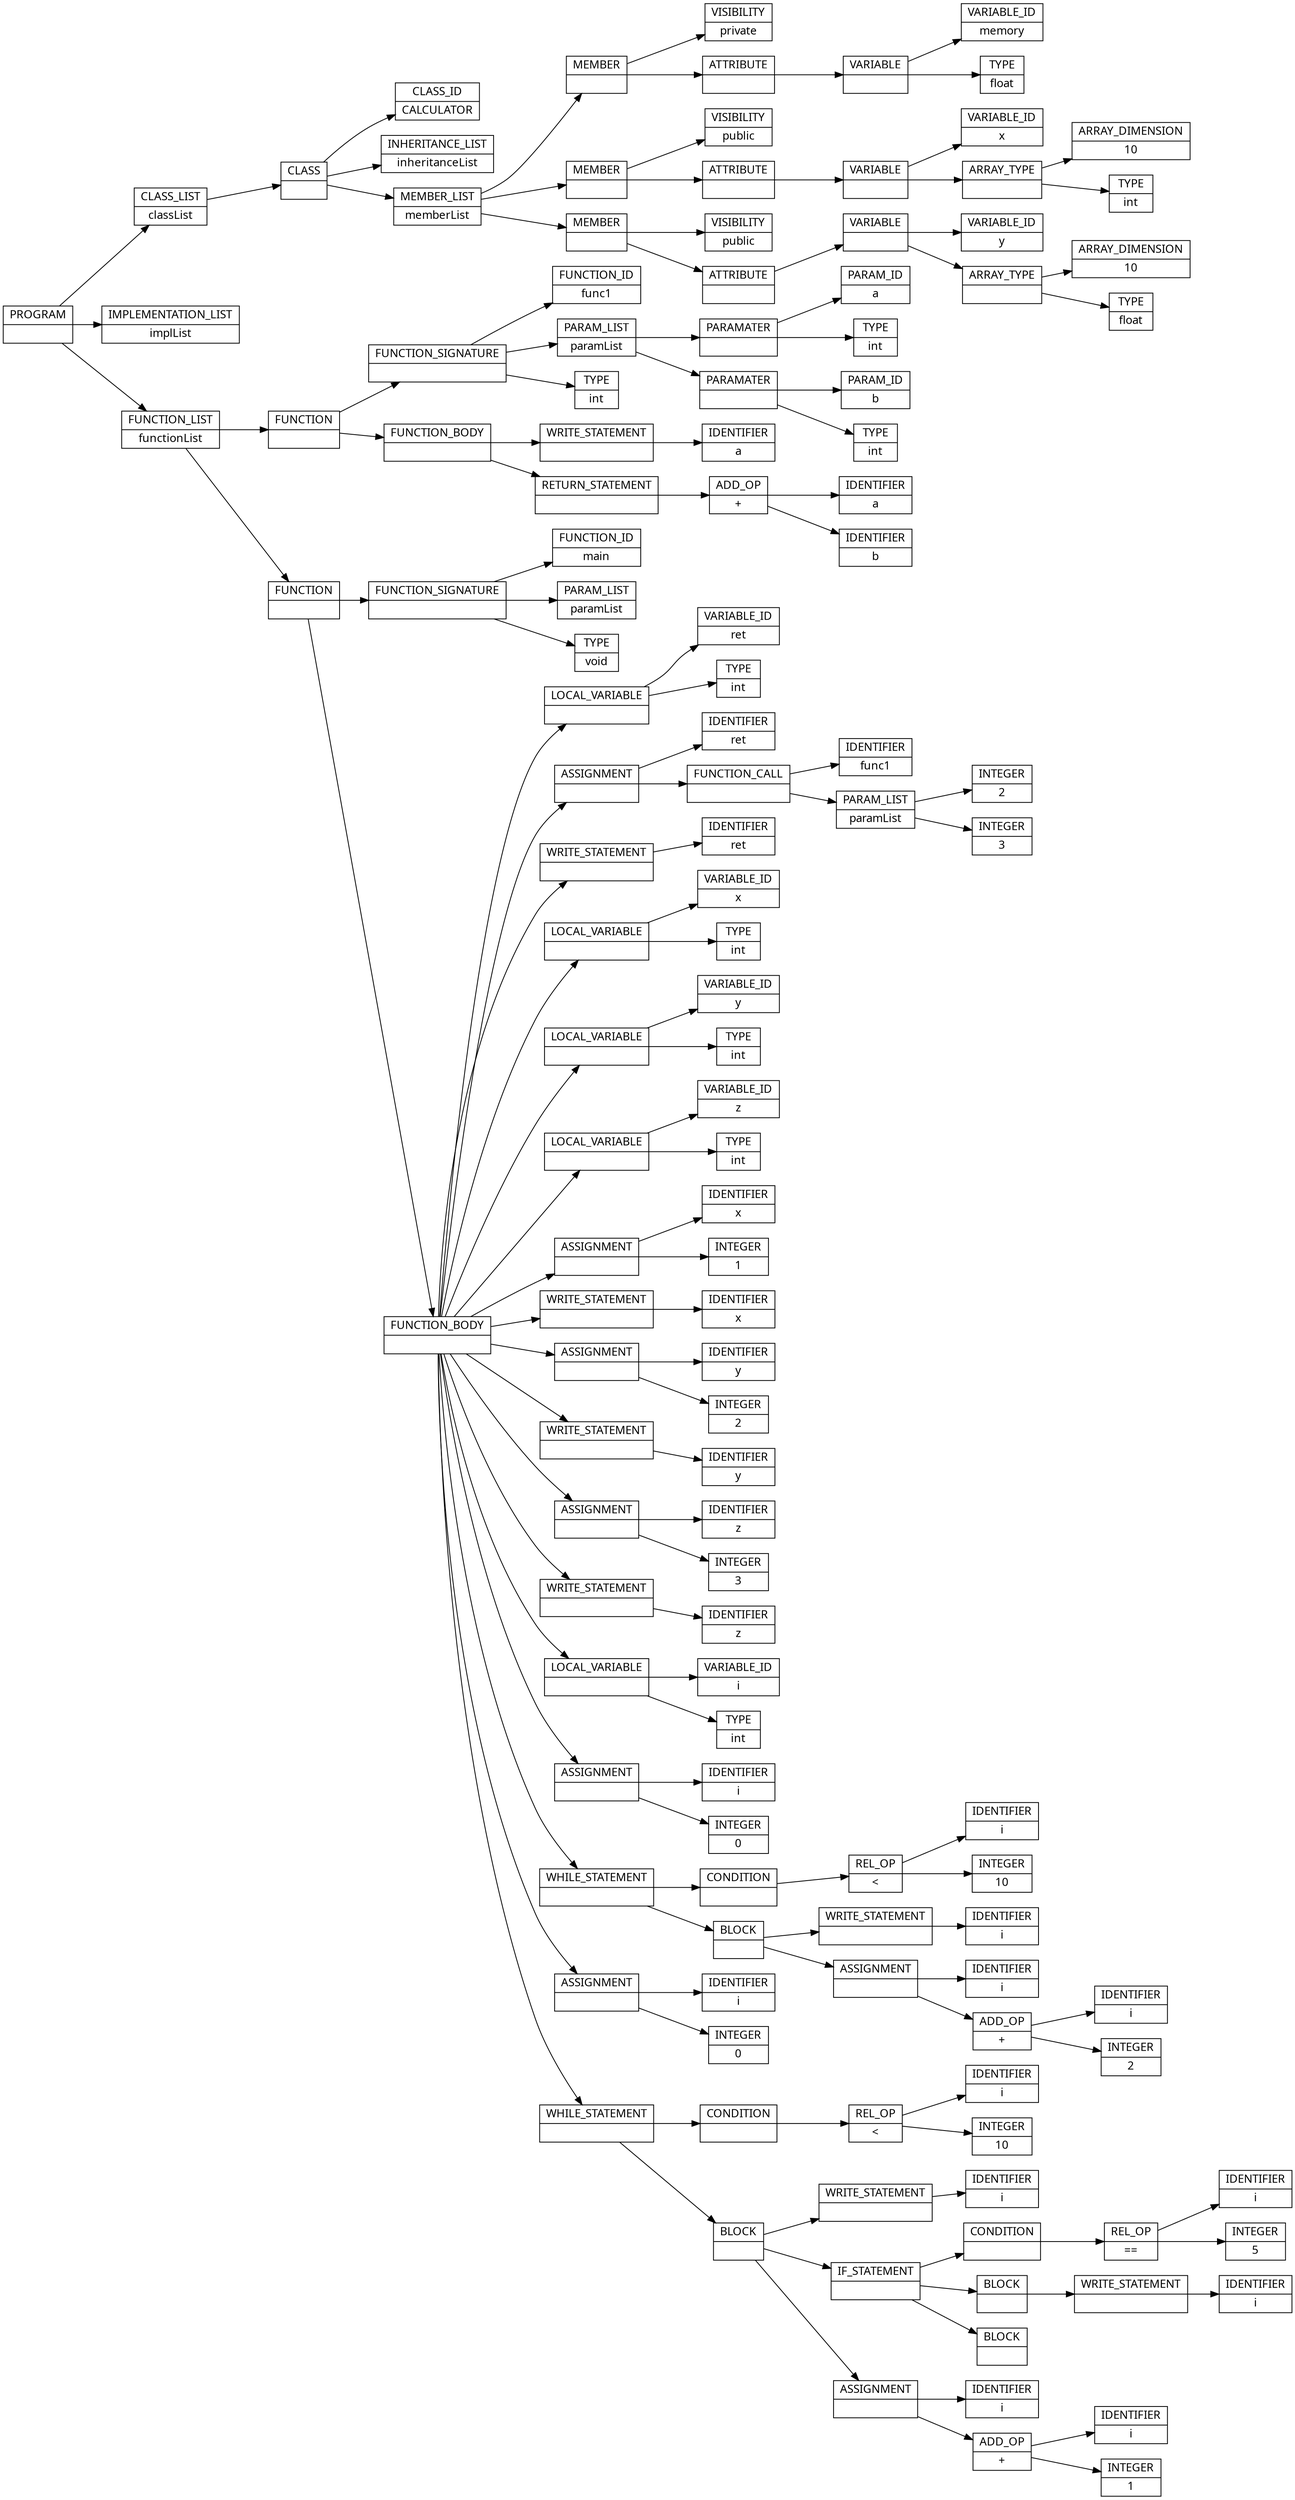 digraph AST {
  node [shape=record];
    node [fontname=Sans];charset="UTF-8" splines=true splines=spline rankdir =LR
  node3 [label="PROGRAM |  "];
  node0 [label="CLASS_LIST | classList "];
  node29 [label="CLASS |  "];
  node4 [label="CLASS_ID | CALCULATOR "];
  node5 [label="INHERITANCE_LIST | inheritanceList "];
  node6 [label="MEMBER_LIST | memberList "];
  node12 [label="MEMBER |  "];
  node7 [label="VISIBILITY | private "];
  node11 [label="ATTRIBUTE |  "];
  node10 [label="VARIABLE |  "];
  node8 [label="VARIABLE_ID | memory "];
  node9 [label="TYPE | float "];
  node20 [label="MEMBER |  "];
  node13 [label="VISIBILITY | public "];
  node19 [label="ATTRIBUTE |  "];
  node18 [label="VARIABLE |  "];
  node14 [label="VARIABLE_ID | x "];
  node17 [label="ARRAY_TYPE |  "];
  node16 [label="ARRAY_DIMENSION | 10 "];
  node15 [label="TYPE | int "];
  node28 [label="MEMBER |  "];
  node21 [label="VISIBILITY | public "];
  node27 [label="ATTRIBUTE |  "];
  node26 [label="VARIABLE |  "];
  node22 [label="VARIABLE_ID | y "];
  node25 [label="ARRAY_TYPE |  "];
  node24 [label="ARRAY_DIMENSION | 10 "];
  node23 [label="TYPE | float "];
  node1 [label="IMPLEMENTATION_LIST | implList "];
  node2 [label="FUNCTION_LIST | functionList "];
  node47 [label="FUNCTION |  "];
  node39 [label="FUNCTION_SIGNATURE |  "];
  node30 [label="FUNCTION_ID | func1 "];
  node31 [label="PARAM_LIST | paramList "];
  node34 [label="PARAMATER |  "];
  node32 [label="PARAM_ID | a "];
  node33 [label="TYPE | int "];
  node37 [label="PARAMATER |  "];
  node35 [label="PARAM_ID | b "];
  node36 [label="TYPE | int "];
  node38 [label="TYPE | int "];
  node40 [label="FUNCTION_BODY |  "];
  node42 [label="WRITE_STATEMENT |  "];
  node41 [label="IDENTIFIER | a "];
  node46 [label="RETURN_STATEMENT |  "];
  node44 [label="ADD_OP | + "];
  node43 [label="IDENTIFIER | a "];
  node45 [label="IDENTIFIER | b "];
  node141 [label="FUNCTION |  "];
  node51 [label="FUNCTION_SIGNATURE |  "];
  node48 [label="FUNCTION_ID | main "];
  node49 [label="PARAM_LIST | paramList "];
  node50 [label="TYPE | void "];
  node52 [label="FUNCTION_BODY |  "];
  node55 [label="LOCAL_VARIABLE |  "];
  node53 [label="VARIABLE_ID | ret "];
  node54 [label="TYPE | int "];
  node63 [label="ASSIGNMENT |  "];
  node56 [label="IDENTIFIER | ret "];
  node62 [label="FUNCTION_CALL |  "];
  node58 [label="IDENTIFIER | func1 "];
  node59 [label="PARAM_LIST | paramList "];
  node60 [label="INTEGER | 2 "];
  node61 [label="INTEGER | 3 "];
  node65 [label="WRITE_STATEMENT |  "];
  node64 [label="IDENTIFIER | ret "];
  node68 [label="LOCAL_VARIABLE |  "];
  node66 [label="VARIABLE_ID | x "];
  node67 [label="TYPE | int "];
  node71 [label="LOCAL_VARIABLE |  "];
  node69 [label="VARIABLE_ID | y "];
  node70 [label="TYPE | int "];
  node74 [label="LOCAL_VARIABLE |  "];
  node72 [label="VARIABLE_ID | z "];
  node73 [label="TYPE | int "];
  node78 [label="ASSIGNMENT |  "];
  node75 [label="IDENTIFIER | x "];
  node77 [label="INTEGER | 1 "];
  node80 [label="WRITE_STATEMENT |  "];
  node79 [label="IDENTIFIER | x "];
  node84 [label="ASSIGNMENT |  "];
  node81 [label="IDENTIFIER | y "];
  node83 [label="INTEGER | 2 "];
  node86 [label="WRITE_STATEMENT |  "];
  node85 [label="IDENTIFIER | y "];
  node90 [label="ASSIGNMENT |  "];
  node87 [label="IDENTIFIER | z "];
  node89 [label="INTEGER | 3 "];
  node92 [label="WRITE_STATEMENT |  "];
  node91 [label="IDENTIFIER | z "];
  node95 [label="LOCAL_VARIABLE |  "];
  node93 [label="VARIABLE_ID | i "];
  node94 [label="TYPE | int "];
  node99 [label="ASSIGNMENT |  "];
  node96 [label="IDENTIFIER | i "];
  node98 [label="INTEGER | 0 "];
  node113 [label="WHILE_STATEMENT |  "];
  node103 [label="CONDITION |  "];
  node101 [label="REL_OP | \< "];
  node100 [label="IDENTIFIER | i "];
  node102 [label="INTEGER | 10 "];
  node104 [label="BLOCK |  "];
  node106 [label="WRITE_STATEMENT |  "];
  node105 [label="IDENTIFIER | i "];
  node112 [label="ASSIGNMENT |  "];
  node107 [label="IDENTIFIER | i "];
  node110 [label="ADD_OP | + "];
  node109 [label="IDENTIFIER | i "];
  node111 [label="INTEGER | 2 "];
  node117 [label="ASSIGNMENT |  "];
  node114 [label="IDENTIFIER | i "];
  node116 [label="INTEGER | 0 "];
  node140 [label="WHILE_STATEMENT |  "];
  node121 [label="CONDITION |  "];
  node119 [label="REL_OP | \< "];
  node118 [label="IDENTIFIER | i "];
  node120 [label="INTEGER | 10 "];
  node122 [label="BLOCK |  "];
  node124 [label="WRITE_STATEMENT |  "];
  node123 [label="IDENTIFIER | i "];
  node133 [label="IF_STATEMENT |  "];
  node128 [label="CONDITION |  "];
  node126 [label="REL_OP | == "];
  node125 [label="IDENTIFIER | i "];
  node127 [label="INTEGER | 5 "];
  node129 [label="BLOCK |  "];
  node131 [label="WRITE_STATEMENT |  "];
  node130 [label="IDENTIFIER | i "];
  node132 [label="BLOCK |  "];
  node139 [label="ASSIGNMENT |  "];
  node134 [label="IDENTIFIER | i "];
  node137 [label="ADD_OP | + "];
  node136 [label="IDENTIFIER | i "];
  node138 [label="INTEGER | 1 "];
  node3 -> node0;
  node0 -> node29;
  node29 -> node4;
  node29 -> node5;
  node29 -> node6;
  node6 -> node12;
  node12 -> node7;
  node12 -> node11;
  node11 -> node10;
  node10 -> node8;
  node10 -> node9;
  node6 -> node20;
  node20 -> node13;
  node20 -> node19;
  node19 -> node18;
  node18 -> node14;
  node18 -> node17;
  node17 -> node16;
  node17 -> node15;
  node6 -> node28;
  node28 -> node21;
  node28 -> node27;
  node27 -> node26;
  node26 -> node22;
  node26 -> node25;
  node25 -> node24;
  node25 -> node23;
  node3 -> node1;
  node3 -> node2;
  node2 -> node47;
  node47 -> node39;
  node39 -> node30;
  node39 -> node31;
  node31 -> node34;
  node34 -> node32;
  node34 -> node33;
  node31 -> node37;
  node37 -> node35;
  node37 -> node36;
  node39 -> node38;
  node47 -> node40;
  node40 -> node42;
  node42 -> node41;
  node40 -> node46;
  node46 -> node44;
  node44 -> node43;
  node44 -> node45;
  node2 -> node141;
  node141 -> node51;
  node51 -> node48;
  node51 -> node49;
  node51 -> node50;
  node141 -> node52;
  node52 -> node55;
  node55 -> node53;
  node55 -> node54;
  node52 -> node63;
  node63 -> node56;
  node63 -> node62;
  node62 -> node58;
  node62 -> node59;
  node59 -> node60;
  node59 -> node61;
  node52 -> node65;
  node65 -> node64;
  node52 -> node68;
  node68 -> node66;
  node68 -> node67;
  node52 -> node71;
  node71 -> node69;
  node71 -> node70;
  node52 -> node74;
  node74 -> node72;
  node74 -> node73;
  node52 -> node78;
  node78 -> node75;
  node78 -> node77;
  node52 -> node80;
  node80 -> node79;
  node52 -> node84;
  node84 -> node81;
  node84 -> node83;
  node52 -> node86;
  node86 -> node85;
  node52 -> node90;
  node90 -> node87;
  node90 -> node89;
  node52 -> node92;
  node92 -> node91;
  node52 -> node95;
  node95 -> node93;
  node95 -> node94;
  node52 -> node99;
  node99 -> node96;
  node99 -> node98;
  node52 -> node113;
  node113 -> node103;
  node103 -> node101;
  node101 -> node100;
  node101 -> node102;
  node113 -> node104;
  node104 -> node106;
  node106 -> node105;
  node104 -> node112;
  node112 -> node107;
  node112 -> node110;
  node110 -> node109;
  node110 -> node111;
  node52 -> node117;
  node117 -> node114;
  node117 -> node116;
  node52 -> node140;
  node140 -> node121;
  node121 -> node119;
  node119 -> node118;
  node119 -> node120;
  node140 -> node122;
  node122 -> node124;
  node124 -> node123;
  node122 -> node133;
  node133 -> node128;
  node128 -> node126;
  node126 -> node125;
  node126 -> node127;
  node133 -> node129;
  node129 -> node131;
  node131 -> node130;
  node133 -> node132;
  node122 -> node139;
  node139 -> node134;
  node139 -> node137;
  node137 -> node136;
  node137 -> node138;
}
